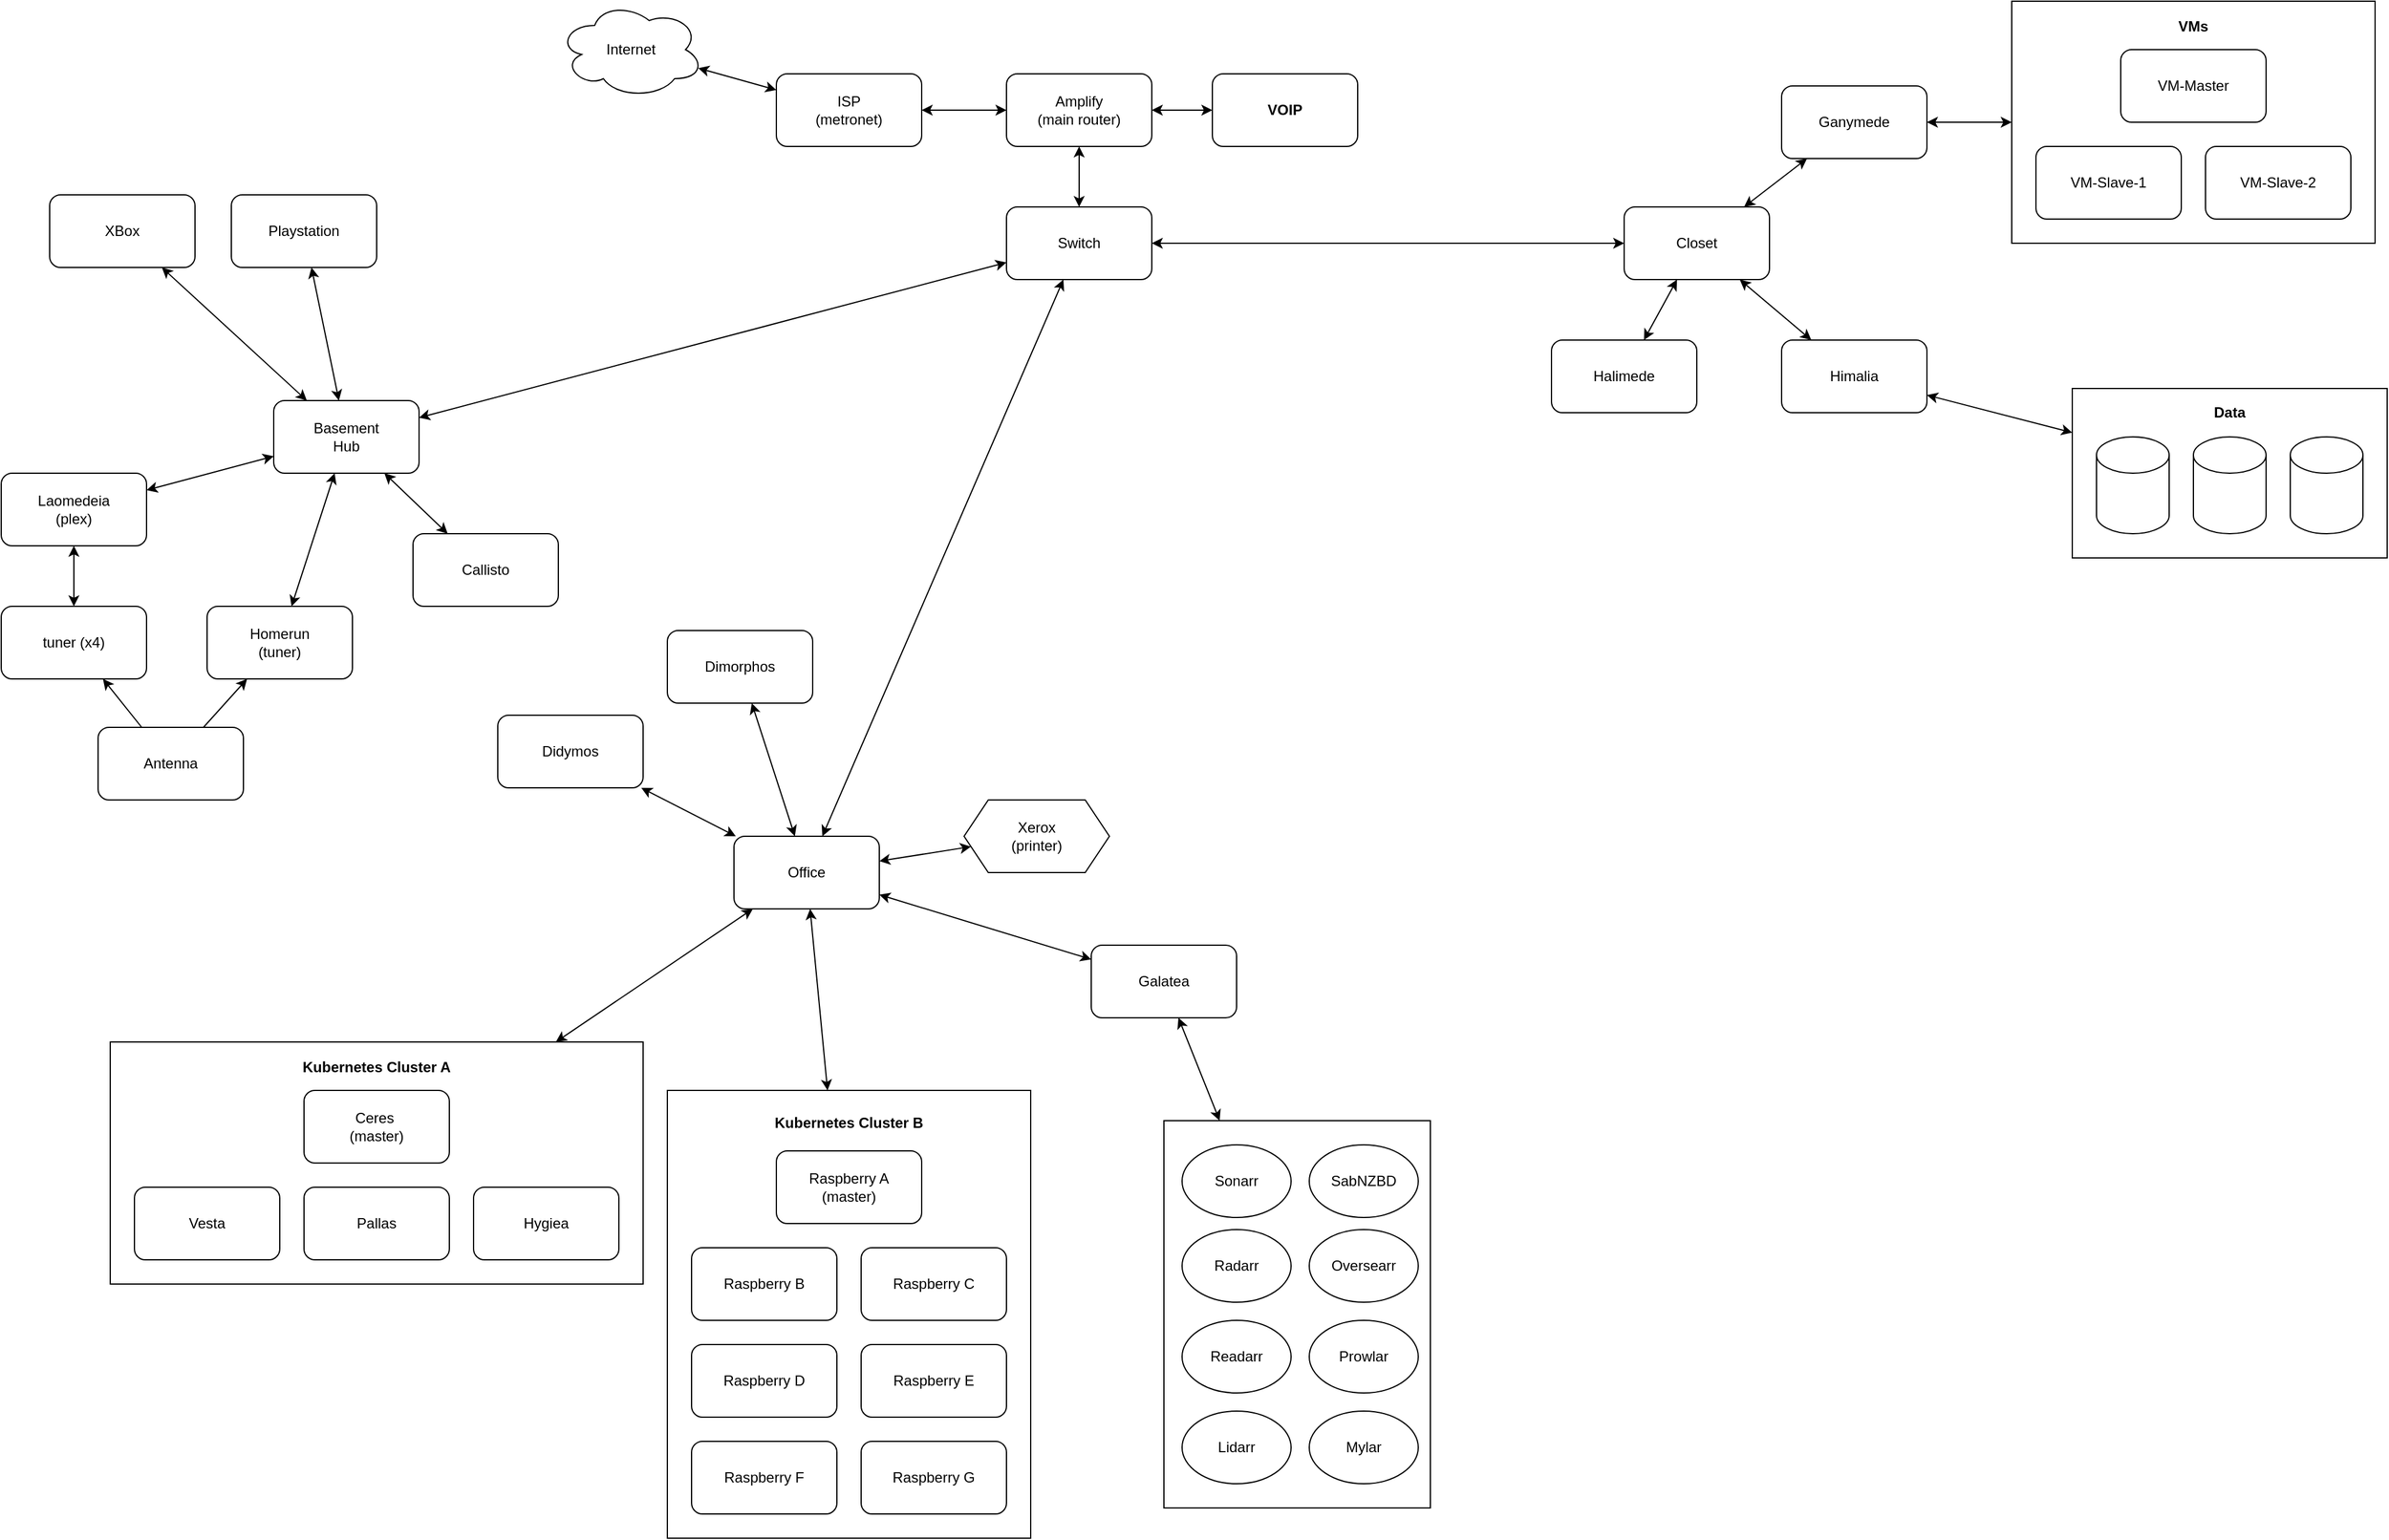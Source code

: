 <mxfile version="21.7.2" type="github">
  <diagram name="Page-1" id="GqnZevxX26okApEMltjo">
    <mxGraphModel dx="1802" dy="622" grid="1" gridSize="10" guides="1" tooltips="1" connect="1" arrows="1" fold="1" page="1" pageScale="1" pageWidth="850" pageHeight="1100" math="0" shadow="0">
      <root>
        <mxCell id="0" />
        <mxCell id="1" parent="0" />
        <mxCell id="WNSR9sGelbWniymkwJvs-2" value="Amplify&lt;br&gt;(main router)" style="rounded=1;whiteSpace=wrap;html=1;" vertex="1" parent="1">
          <mxGeometry x="250" y="80" width="120" height="60" as="geometry" />
        </mxCell>
        <mxCell id="WNSR9sGelbWniymkwJvs-3" value="Switch" style="rounded=1;whiteSpace=wrap;html=1;" vertex="1" parent="1">
          <mxGeometry x="250" y="190" width="120" height="60" as="geometry" />
        </mxCell>
        <mxCell id="WNSR9sGelbWniymkwJvs-4" value="VOIP" style="rounded=1;whiteSpace=wrap;html=1;fontStyle=1" vertex="1" parent="1">
          <mxGeometry x="420" y="80" width="120" height="60" as="geometry" />
        </mxCell>
        <mxCell id="WNSR9sGelbWniymkwJvs-5" value="" style="endArrow=classic;startArrow=classic;html=1;rounded=0;" edge="1" parent="1" source="WNSR9sGelbWniymkwJvs-59" target="WNSR9sGelbWniymkwJvs-60">
          <mxGeometry width="50" height="50" relative="1" as="geometry">
            <mxPoint x="200" y="110" as="sourcePoint" />
            <mxPoint x="450" y="310" as="targetPoint" />
          </mxGeometry>
        </mxCell>
        <mxCell id="WNSR9sGelbWniymkwJvs-6" value="" style="endArrow=classic;startArrow=classic;html=1;rounded=0;" edge="1" parent="1" source="WNSR9sGelbWniymkwJvs-2" target="WNSR9sGelbWniymkwJvs-4">
          <mxGeometry width="50" height="50" relative="1" as="geometry">
            <mxPoint x="400" y="360" as="sourcePoint" />
            <mxPoint x="450" y="310" as="targetPoint" />
          </mxGeometry>
        </mxCell>
        <mxCell id="WNSR9sGelbWniymkwJvs-7" value="" style="endArrow=classic;startArrow=classic;html=1;rounded=0;" edge="1" parent="1" source="WNSR9sGelbWniymkwJvs-3" target="WNSR9sGelbWniymkwJvs-2">
          <mxGeometry width="50" height="50" relative="1" as="geometry">
            <mxPoint x="400" y="360" as="sourcePoint" />
            <mxPoint x="450" y="310" as="targetPoint" />
          </mxGeometry>
        </mxCell>
        <mxCell id="WNSR9sGelbWniymkwJvs-8" value="Office" style="rounded=1;whiteSpace=wrap;html=1;" vertex="1" parent="1">
          <mxGeometry x="25" y="710" width="120" height="60" as="geometry" />
        </mxCell>
        <mxCell id="WNSR9sGelbWniymkwJvs-9" value="" style="endArrow=classic;startArrow=classic;html=1;rounded=0;" edge="1" parent="1" source="WNSR9sGelbWniymkwJvs-8" target="WNSR9sGelbWniymkwJvs-3">
          <mxGeometry width="50" height="50" relative="1" as="geometry">
            <mxPoint x="400" y="360" as="sourcePoint" />
            <mxPoint x="450" y="310" as="targetPoint" />
          </mxGeometry>
        </mxCell>
        <mxCell id="WNSR9sGelbWniymkwJvs-10" value="Xerox&lt;br&gt;(printer)" style="shape=hexagon;perimeter=hexagonPerimeter2;whiteSpace=wrap;html=1;fixedSize=1;" vertex="1" parent="1">
          <mxGeometry x="215" y="680" width="120" height="60" as="geometry" />
        </mxCell>
        <mxCell id="WNSR9sGelbWniymkwJvs-11" value="" style="endArrow=classic;startArrow=classic;html=1;rounded=0;" edge="1" parent="1" source="WNSR9sGelbWniymkwJvs-8" target="WNSR9sGelbWniymkwJvs-10">
          <mxGeometry width="50" height="50" relative="1" as="geometry">
            <mxPoint x="175" y="770" as="sourcePoint" />
            <mxPoint x="225" y="720" as="targetPoint" />
          </mxGeometry>
        </mxCell>
        <mxCell id="WNSR9sGelbWniymkwJvs-12" value="Dimorphos" style="rounded=1;whiteSpace=wrap;html=1;" vertex="1" parent="1">
          <mxGeometry x="-30" y="540" width="120" height="60" as="geometry" />
        </mxCell>
        <mxCell id="WNSR9sGelbWniymkwJvs-13" value="Didymos" style="rounded=1;whiteSpace=wrap;html=1;" vertex="1" parent="1">
          <mxGeometry x="-170" y="610" width="120" height="60" as="geometry" />
        </mxCell>
        <mxCell id="WNSR9sGelbWniymkwJvs-20" value="" style="endArrow=classic;startArrow=classic;html=1;rounded=0;" edge="1" parent="1" source="WNSR9sGelbWniymkwJvs-12" target="WNSR9sGelbWniymkwJvs-8">
          <mxGeometry width="50" height="50" relative="1" as="geometry">
            <mxPoint x="-55" y="900" as="sourcePoint" />
            <mxPoint x="-5" y="850" as="targetPoint" />
          </mxGeometry>
        </mxCell>
        <mxCell id="WNSR9sGelbWniymkwJvs-21" value="" style="endArrow=classic;startArrow=classic;html=1;rounded=0;" edge="1" parent="1" source="WNSR9sGelbWniymkwJvs-13" target="WNSR9sGelbWniymkwJvs-8">
          <mxGeometry width="50" height="50" relative="1" as="geometry">
            <mxPoint x="-55" y="930" as="sourcePoint" />
            <mxPoint x="-5" y="880" as="targetPoint" />
          </mxGeometry>
        </mxCell>
        <mxCell id="WNSR9sGelbWniymkwJvs-22" value="" style="endArrow=classic;startArrow=classic;html=1;rounded=0;" edge="1" parent="1" source="WNSR9sGelbWniymkwJvs-14" target="WNSR9sGelbWniymkwJvs-8">
          <mxGeometry width="50" height="50" relative="1" as="geometry">
            <mxPoint x="190" y="960" as="sourcePoint" />
            <mxPoint x="240" y="910" as="targetPoint" />
          </mxGeometry>
        </mxCell>
        <mxCell id="WNSR9sGelbWniymkwJvs-23" value="Galatea" style="rounded=1;whiteSpace=wrap;html=1;" vertex="1" parent="1">
          <mxGeometry x="320" y="800" width="120" height="60" as="geometry" />
        </mxCell>
        <mxCell id="WNSR9sGelbWniymkwJvs-24" value="" style="endArrow=classic;startArrow=classic;html=1;rounded=0;" edge="1" parent="1" source="WNSR9sGelbWniymkwJvs-23" target="WNSR9sGelbWniymkwJvs-8">
          <mxGeometry width="50" height="50" relative="1" as="geometry">
            <mxPoint x="380" y="830" as="sourcePoint" />
            <mxPoint x="430" y="780" as="targetPoint" />
          </mxGeometry>
        </mxCell>
        <mxCell id="WNSR9sGelbWniymkwJvs-35" value="" style="endArrow=classic;startArrow=classic;html=1;rounded=0;" edge="1" parent="1" source="WNSR9sGelbWniymkwJvs-25" target="WNSR9sGelbWniymkwJvs-8">
          <mxGeometry width="50" height="50" relative="1" as="geometry">
            <mxPoint x="250" y="880" as="sourcePoint" />
            <mxPoint x="300" y="830" as="targetPoint" />
          </mxGeometry>
        </mxCell>
        <mxCell id="WNSR9sGelbWniymkwJvs-36" value="" style="group" vertex="1" connectable="0" parent="1">
          <mxGeometry x="-30" y="920" width="300" height="370" as="geometry" />
        </mxCell>
        <mxCell id="WNSR9sGelbWniymkwJvs-25" value="&lt;b&gt;Kubernetes Cluster B&lt;br&gt;&lt;br&gt;&lt;br&gt;&lt;br&gt;&lt;br&gt;&lt;br&gt;&lt;br&gt;&lt;br&gt;&lt;br&gt;&lt;br&gt;&lt;br&gt;&lt;br&gt;&lt;br&gt;&lt;br&gt;&lt;br&gt;&lt;br&gt;&lt;br&gt;&lt;br&gt;&lt;br&gt;&lt;br&gt;&lt;br&gt;&lt;br&gt;&lt;br&gt;&lt;/b&gt;" style="rounded=0;whiteSpace=wrap;html=1;fontStyle=0;container=0;" vertex="1" parent="WNSR9sGelbWniymkwJvs-36">
          <mxGeometry width="300" height="370" as="geometry" />
        </mxCell>
        <mxCell id="WNSR9sGelbWniymkwJvs-26" value="Raspberry A&lt;br&gt;(master)" style="rounded=1;whiteSpace=wrap;html=1;fontStyle=0;container=0;" vertex="1" parent="WNSR9sGelbWniymkwJvs-36">
          <mxGeometry x="90" y="50" width="120" height="60" as="geometry" />
        </mxCell>
        <mxCell id="WNSR9sGelbWniymkwJvs-27" value="Raspberry B" style="rounded=1;whiteSpace=wrap;html=1;fontStyle=0;container=0;" vertex="1" parent="WNSR9sGelbWniymkwJvs-36">
          <mxGeometry x="20" y="130" width="120" height="60" as="geometry" />
        </mxCell>
        <mxCell id="WNSR9sGelbWniymkwJvs-28" value="Raspberry C" style="rounded=1;whiteSpace=wrap;html=1;fontStyle=0;container=0;" vertex="1" parent="WNSR9sGelbWniymkwJvs-36">
          <mxGeometry x="160" y="130" width="120" height="60" as="geometry" />
        </mxCell>
        <mxCell id="WNSR9sGelbWniymkwJvs-29" value="Raspberry D" style="rounded=1;whiteSpace=wrap;html=1;fontStyle=0;container=0;" vertex="1" parent="WNSR9sGelbWniymkwJvs-36">
          <mxGeometry x="20" y="210" width="120" height="60" as="geometry" />
        </mxCell>
        <mxCell id="WNSR9sGelbWniymkwJvs-30" value="Raspberry E" style="rounded=1;whiteSpace=wrap;html=1;fontStyle=0;container=0;" vertex="1" parent="WNSR9sGelbWniymkwJvs-36">
          <mxGeometry x="160" y="210" width="120" height="60" as="geometry" />
        </mxCell>
        <mxCell id="WNSR9sGelbWniymkwJvs-32" value="Raspberry F" style="rounded=1;whiteSpace=wrap;html=1;fontStyle=0;container=0;" vertex="1" parent="WNSR9sGelbWniymkwJvs-36">
          <mxGeometry x="20" y="290" width="120" height="60" as="geometry" />
        </mxCell>
        <mxCell id="WNSR9sGelbWniymkwJvs-33" value="Raspberry G" style="rounded=1;whiteSpace=wrap;html=1;fontStyle=0;container=0;" vertex="1" parent="WNSR9sGelbWniymkwJvs-36">
          <mxGeometry x="160" y="290" width="120" height="60" as="geometry" />
        </mxCell>
        <mxCell id="WNSR9sGelbWniymkwJvs-37" value="" style="group" vertex="1" connectable="0" parent="1">
          <mxGeometry x="-490" y="880" width="440" height="200" as="geometry" />
        </mxCell>
        <mxCell id="WNSR9sGelbWniymkwJvs-14" value="&lt;b&gt;Kubernetes Cluster A&lt;br&gt;&lt;br&gt;&lt;br&gt;&lt;br&gt;&lt;br&gt;&lt;br&gt;&lt;br&gt;&lt;br&gt;&lt;br&gt;&lt;br&gt;&lt;br&gt;&lt;br&gt;&lt;/b&gt;" style="rounded=0;whiteSpace=wrap;html=1;align=center;container=0;" vertex="1" parent="WNSR9sGelbWniymkwJvs-37">
          <mxGeometry width="440" height="200" as="geometry" />
        </mxCell>
        <mxCell id="WNSR9sGelbWniymkwJvs-15" value="Ceres&amp;nbsp;&lt;br&gt;(master)" style="rounded=1;whiteSpace=wrap;html=1;container=0;" vertex="1" parent="WNSR9sGelbWniymkwJvs-37">
          <mxGeometry x="160" y="40" width="120" height="60" as="geometry" />
        </mxCell>
        <mxCell id="WNSR9sGelbWniymkwJvs-16" value="Vesta" style="rounded=1;whiteSpace=wrap;html=1;container=0;" vertex="1" parent="WNSR9sGelbWniymkwJvs-37">
          <mxGeometry x="20" y="120" width="120" height="60" as="geometry" />
        </mxCell>
        <mxCell id="WNSR9sGelbWniymkwJvs-17" value="Pallas" style="rounded=1;whiteSpace=wrap;html=1;container=0;" vertex="1" parent="WNSR9sGelbWniymkwJvs-37">
          <mxGeometry x="160" y="120" width="120" height="60" as="geometry" />
        </mxCell>
        <mxCell id="WNSR9sGelbWniymkwJvs-18" value="Hygiea" style="rounded=1;whiteSpace=wrap;html=1;container=0;" vertex="1" parent="WNSR9sGelbWniymkwJvs-37">
          <mxGeometry x="300" y="120" width="120" height="60" as="geometry" />
        </mxCell>
        <mxCell id="WNSR9sGelbWniymkwJvs-38" value="Closet" style="rounded=1;whiteSpace=wrap;html=1;" vertex="1" parent="1">
          <mxGeometry x="760" y="190" width="120" height="60" as="geometry" />
        </mxCell>
        <mxCell id="WNSR9sGelbWniymkwJvs-39" value="" style="endArrow=classic;startArrow=classic;html=1;rounded=0;" edge="1" parent="1" source="WNSR9sGelbWniymkwJvs-3" target="WNSR9sGelbWniymkwJvs-38">
          <mxGeometry width="50" height="50" relative="1" as="geometry">
            <mxPoint x="640" y="270" as="sourcePoint" />
            <mxPoint x="690" y="220" as="targetPoint" />
          </mxGeometry>
        </mxCell>
        <mxCell id="WNSR9sGelbWniymkwJvs-40" value="Halimede" style="rounded=1;whiteSpace=wrap;html=1;" vertex="1" parent="1">
          <mxGeometry x="700" y="300" width="120" height="60" as="geometry" />
        </mxCell>
        <mxCell id="WNSR9sGelbWniymkwJvs-41" value="Himalia" style="rounded=1;whiteSpace=wrap;html=1;" vertex="1" parent="1">
          <mxGeometry x="890" y="300" width="120" height="60" as="geometry" />
        </mxCell>
        <mxCell id="WNSR9sGelbWniymkwJvs-42" value="Ganymede" style="rounded=1;whiteSpace=wrap;html=1;" vertex="1" parent="1">
          <mxGeometry x="890" y="90" width="120" height="60" as="geometry" />
        </mxCell>
        <mxCell id="WNSR9sGelbWniymkwJvs-43" value="" style="endArrow=classic;startArrow=classic;html=1;rounded=0;" edge="1" parent="1" source="WNSR9sGelbWniymkwJvs-38" target="WNSR9sGelbWniymkwJvs-42">
          <mxGeometry width="50" height="50" relative="1" as="geometry">
            <mxPoint x="890" y="310" as="sourcePoint" />
            <mxPoint x="940" y="260" as="targetPoint" />
          </mxGeometry>
        </mxCell>
        <mxCell id="WNSR9sGelbWniymkwJvs-44" value="" style="endArrow=classic;startArrow=classic;html=1;rounded=0;" edge="1" parent="1" source="WNSR9sGelbWniymkwJvs-38" target="WNSR9sGelbWniymkwJvs-41">
          <mxGeometry width="50" height="50" relative="1" as="geometry">
            <mxPoint x="650" y="210" as="sourcePoint" />
            <mxPoint x="700" y="160" as="targetPoint" />
          </mxGeometry>
        </mxCell>
        <mxCell id="WNSR9sGelbWniymkwJvs-45" value="" style="endArrow=classic;startArrow=classic;html=1;rounded=0;" edge="1" parent="1" source="WNSR9sGelbWniymkwJvs-40" target="WNSR9sGelbWniymkwJvs-38">
          <mxGeometry width="50" height="50" relative="1" as="geometry">
            <mxPoint x="900" y="450" as="sourcePoint" />
            <mxPoint x="950" y="400" as="targetPoint" />
          </mxGeometry>
        </mxCell>
        <mxCell id="WNSR9sGelbWniymkwJvs-50" value="" style="endArrow=classic;startArrow=classic;html=1;rounded=0;" edge="1" parent="1" source="WNSR9sGelbWniymkwJvs-42" target="WNSR9sGelbWniymkwJvs-46">
          <mxGeometry width="50" height="50" relative="1" as="geometry">
            <mxPoint x="1000" y="260" as="sourcePoint" />
            <mxPoint x="1050" y="210" as="targetPoint" />
          </mxGeometry>
        </mxCell>
        <mxCell id="WNSR9sGelbWniymkwJvs-51" value="" style="group" vertex="1" connectable="0" parent="1">
          <mxGeometry x="1080" y="20" width="300" height="200" as="geometry" />
        </mxCell>
        <mxCell id="WNSR9sGelbWniymkwJvs-46" value="&lt;b&gt;VMs&lt;br&gt;&lt;br&gt;&lt;br&gt;&lt;br&gt;&lt;br&gt;&lt;br&gt;&lt;br&gt;&lt;br&gt;&lt;br&gt;&lt;br&gt;&lt;br&gt;&lt;br&gt;&lt;/b&gt;" style="rounded=0;whiteSpace=wrap;html=1;" vertex="1" parent="WNSR9sGelbWniymkwJvs-51">
          <mxGeometry width="300" height="200" as="geometry" />
        </mxCell>
        <mxCell id="WNSR9sGelbWniymkwJvs-47" value="VM-Master" style="rounded=1;whiteSpace=wrap;html=1;" vertex="1" parent="WNSR9sGelbWniymkwJvs-51">
          <mxGeometry x="90" y="40" width="120" height="60" as="geometry" />
        </mxCell>
        <mxCell id="WNSR9sGelbWniymkwJvs-48" value="VM-Slave-1" style="rounded=1;whiteSpace=wrap;html=1;" vertex="1" parent="WNSR9sGelbWniymkwJvs-51">
          <mxGeometry x="20" y="120" width="120" height="60" as="geometry" />
        </mxCell>
        <mxCell id="WNSR9sGelbWniymkwJvs-49" value="VM-Slave-2" style="rounded=1;whiteSpace=wrap;html=1;" vertex="1" parent="WNSR9sGelbWniymkwJvs-51">
          <mxGeometry x="160" y="120" width="120" height="60" as="geometry" />
        </mxCell>
        <mxCell id="WNSR9sGelbWniymkwJvs-55" value="" style="endArrow=classic;startArrow=classic;html=1;rounded=0;" edge="1" parent="1" source="WNSR9sGelbWniymkwJvs-41" target="WNSR9sGelbWniymkwJvs-52">
          <mxGeometry width="50" height="50" relative="1" as="geometry">
            <mxPoint x="1080" y="330" as="sourcePoint" />
            <mxPoint x="1130" y="280" as="targetPoint" />
          </mxGeometry>
        </mxCell>
        <mxCell id="WNSR9sGelbWniymkwJvs-52" value="&lt;b&gt;Data&lt;br&gt;&lt;br&gt;&lt;br&gt;&lt;br&gt;&lt;br&gt;&lt;br&gt;&lt;br&gt;&lt;br&gt;&lt;/b&gt;" style="rounded=0;whiteSpace=wrap;html=1;container=0;" vertex="1" parent="1">
          <mxGeometry x="1130" y="340" width="260" height="140" as="geometry" />
        </mxCell>
        <mxCell id="WNSR9sGelbWniymkwJvs-53" value="" style="shape=cylinder3;whiteSpace=wrap;html=1;boundedLbl=1;backgroundOutline=1;size=15;container=0;" vertex="1" parent="1">
          <mxGeometry x="1150" y="380" width="60" height="80" as="geometry" />
        </mxCell>
        <mxCell id="WNSR9sGelbWniymkwJvs-57" value="" style="shape=cylinder3;whiteSpace=wrap;html=1;boundedLbl=1;backgroundOutline=1;size=15;container=0;" vertex="1" parent="1">
          <mxGeometry x="1230" y="380" width="60" height="80" as="geometry" />
        </mxCell>
        <mxCell id="WNSR9sGelbWniymkwJvs-58" value="" style="shape=cylinder3;whiteSpace=wrap;html=1;boundedLbl=1;backgroundOutline=1;size=15;container=0;" vertex="1" parent="1">
          <mxGeometry x="1310" y="380" width="60" height="80" as="geometry" />
        </mxCell>
        <mxCell id="WNSR9sGelbWniymkwJvs-59" value="Internet" style="ellipse;shape=cloud;whiteSpace=wrap;html=1;" vertex="1" parent="1">
          <mxGeometry x="-120" y="20" width="120" height="80" as="geometry" />
        </mxCell>
        <mxCell id="WNSR9sGelbWniymkwJvs-60" value="ISP&lt;br&gt;(metronet)" style="rounded=1;whiteSpace=wrap;html=1;" vertex="1" parent="1">
          <mxGeometry x="60" y="80" width="120" height="60" as="geometry" />
        </mxCell>
        <mxCell id="WNSR9sGelbWniymkwJvs-61" value="" style="endArrow=classic;startArrow=classic;html=1;rounded=0;" edge="1" parent="1" source="WNSR9sGelbWniymkwJvs-60" target="WNSR9sGelbWniymkwJvs-2">
          <mxGeometry width="50" height="50" relative="1" as="geometry">
            <mxPoint x="40" y="230" as="sourcePoint" />
            <mxPoint x="90" y="180" as="targetPoint" />
          </mxGeometry>
        </mxCell>
        <mxCell id="WNSR9sGelbWniymkwJvs-62" value="Basement&lt;br&gt;Hub" style="rounded=1;whiteSpace=wrap;html=1;" vertex="1" parent="1">
          <mxGeometry x="-355" y="350" width="120" height="60" as="geometry" />
        </mxCell>
        <mxCell id="WNSR9sGelbWniymkwJvs-63" value="" style="endArrow=classic;startArrow=classic;html=1;rounded=0;" edge="1" parent="1" source="WNSR9sGelbWniymkwJvs-62" target="WNSR9sGelbWniymkwJvs-3">
          <mxGeometry width="50" height="50" relative="1" as="geometry">
            <mxPoint x="-190" y="430" as="sourcePoint" />
            <mxPoint x="-140" y="380" as="targetPoint" />
          </mxGeometry>
        </mxCell>
        <mxCell id="WNSR9sGelbWniymkwJvs-64" value="Callisto" style="rounded=1;whiteSpace=wrap;html=1;" vertex="1" parent="1">
          <mxGeometry x="-240" y="460" width="120" height="60" as="geometry" />
        </mxCell>
        <mxCell id="WNSR9sGelbWniymkwJvs-65" value="Laomedeia&lt;br&gt;(plex)" style="rounded=1;whiteSpace=wrap;html=1;" vertex="1" parent="1">
          <mxGeometry x="-580" y="410" width="120" height="60" as="geometry" />
        </mxCell>
        <mxCell id="WNSR9sGelbWniymkwJvs-66" value="" style="endArrow=classic;startArrow=classic;html=1;rounded=0;" edge="1" parent="1" source="WNSR9sGelbWniymkwJvs-65" target="WNSR9sGelbWniymkwJvs-62">
          <mxGeometry width="50" height="50" relative="1" as="geometry">
            <mxPoint x="-335" y="590" as="sourcePoint" />
            <mxPoint x="-285" y="540" as="targetPoint" />
          </mxGeometry>
        </mxCell>
        <mxCell id="WNSR9sGelbWniymkwJvs-67" value="" style="endArrow=classic;startArrow=classic;html=1;rounded=0;" edge="1" parent="1" source="WNSR9sGelbWniymkwJvs-64" target="WNSR9sGelbWniymkwJvs-62">
          <mxGeometry width="50" height="50" relative="1" as="geometry">
            <mxPoint x="-335" y="590" as="sourcePoint" />
            <mxPoint x="-285" y="540" as="targetPoint" />
          </mxGeometry>
        </mxCell>
        <mxCell id="WNSR9sGelbWniymkwJvs-80" value="" style="group" vertex="1" connectable="0" parent="1">
          <mxGeometry x="380" y="945" width="220" height="320" as="geometry" />
        </mxCell>
        <mxCell id="WNSR9sGelbWniymkwJvs-69" value="" style="rounded=0;whiteSpace=wrap;html=1;" vertex="1" parent="WNSR9sGelbWniymkwJvs-80">
          <mxGeometry width="220" height="320" as="geometry" />
        </mxCell>
        <mxCell id="WNSR9sGelbWniymkwJvs-71" value="Sonarr" style="ellipse;whiteSpace=wrap;html=1;" vertex="1" parent="WNSR9sGelbWniymkwJvs-80">
          <mxGeometry x="15" y="20" width="90" height="60" as="geometry" />
        </mxCell>
        <mxCell id="WNSR9sGelbWniymkwJvs-72" value="Radarr" style="ellipse;whiteSpace=wrap;html=1;" vertex="1" parent="WNSR9sGelbWniymkwJvs-80">
          <mxGeometry x="15" y="90" width="90" height="60" as="geometry" />
        </mxCell>
        <mxCell id="WNSR9sGelbWniymkwJvs-73" value="Readarr" style="ellipse;whiteSpace=wrap;html=1;" vertex="1" parent="WNSR9sGelbWniymkwJvs-80">
          <mxGeometry x="15" y="165" width="90" height="60" as="geometry" />
        </mxCell>
        <mxCell id="WNSR9sGelbWniymkwJvs-74" value="Lidarr" style="ellipse;whiteSpace=wrap;html=1;" vertex="1" parent="WNSR9sGelbWniymkwJvs-80">
          <mxGeometry x="15" y="240" width="90" height="60" as="geometry" />
        </mxCell>
        <mxCell id="WNSR9sGelbWniymkwJvs-75" value="Mylar" style="ellipse;whiteSpace=wrap;html=1;" vertex="1" parent="WNSR9sGelbWniymkwJvs-80">
          <mxGeometry x="120" y="240" width="90" height="60" as="geometry" />
        </mxCell>
        <mxCell id="WNSR9sGelbWniymkwJvs-77" value="SabNZBD" style="ellipse;whiteSpace=wrap;html=1;" vertex="1" parent="WNSR9sGelbWniymkwJvs-80">
          <mxGeometry x="120" y="20" width="90" height="60" as="geometry" />
        </mxCell>
        <mxCell id="WNSR9sGelbWniymkwJvs-78" value="Oversearr" style="ellipse;whiteSpace=wrap;html=1;" vertex="1" parent="WNSR9sGelbWniymkwJvs-80">
          <mxGeometry x="120" y="90" width="90" height="60" as="geometry" />
        </mxCell>
        <mxCell id="WNSR9sGelbWniymkwJvs-79" value="Prowlar" style="ellipse;whiteSpace=wrap;html=1;" vertex="1" parent="WNSR9sGelbWniymkwJvs-80">
          <mxGeometry x="120" y="165" width="90" height="60" as="geometry" />
        </mxCell>
        <mxCell id="WNSR9sGelbWniymkwJvs-81" value="" style="endArrow=classic;startArrow=classic;html=1;rounded=0;" edge="1" parent="1" source="WNSR9sGelbWniymkwJvs-69" target="WNSR9sGelbWniymkwJvs-23">
          <mxGeometry width="50" height="50" relative="1" as="geometry">
            <mxPoint x="480" y="880" as="sourcePoint" />
            <mxPoint x="530" y="830" as="targetPoint" />
          </mxGeometry>
        </mxCell>
        <mxCell id="WNSR9sGelbWniymkwJvs-82" value="Homerun &lt;br&gt;(tuner)" style="rounded=1;whiteSpace=wrap;html=1;" vertex="1" parent="1">
          <mxGeometry x="-410" y="520" width="120" height="60" as="geometry" />
        </mxCell>
        <mxCell id="WNSR9sGelbWniymkwJvs-83" value="" style="endArrow=classic;startArrow=classic;html=1;rounded=0;" edge="1" parent="1" source="WNSR9sGelbWniymkwJvs-82" target="WNSR9sGelbWniymkwJvs-62">
          <mxGeometry width="50" height="50" relative="1" as="geometry">
            <mxPoint x="-275" y="540" as="sourcePoint" />
            <mxPoint x="-225" y="490" as="targetPoint" />
          </mxGeometry>
        </mxCell>
        <mxCell id="WNSR9sGelbWniymkwJvs-84" value="tuner (x4)" style="rounded=1;whiteSpace=wrap;html=1;" vertex="1" parent="1">
          <mxGeometry x="-580" y="520" width="120" height="60" as="geometry" />
        </mxCell>
        <mxCell id="WNSR9sGelbWniymkwJvs-85" value="" style="endArrow=classic;startArrow=classic;html=1;rounded=0;" edge="1" parent="1" source="WNSR9sGelbWniymkwJvs-84" target="WNSR9sGelbWniymkwJvs-65">
          <mxGeometry width="50" height="50" relative="1" as="geometry">
            <mxPoint x="-285" y="510" as="sourcePoint" />
            <mxPoint x="-285" y="420" as="targetPoint" />
          </mxGeometry>
        </mxCell>
        <mxCell id="WNSR9sGelbWniymkwJvs-86" value="Antenna" style="rounded=1;whiteSpace=wrap;html=1;" vertex="1" parent="1">
          <mxGeometry x="-500" y="620" width="120" height="60" as="geometry" />
        </mxCell>
        <mxCell id="WNSR9sGelbWniymkwJvs-87" value="" style="endArrow=classic;html=1;rounded=0;" edge="1" parent="1" source="WNSR9sGelbWniymkwJvs-86" target="WNSR9sGelbWniymkwJvs-82">
          <mxGeometry width="50" height="50" relative="1" as="geometry">
            <mxPoint x="-445" y="710" as="sourcePoint" />
            <mxPoint x="-395" y="660" as="targetPoint" />
          </mxGeometry>
        </mxCell>
        <mxCell id="WNSR9sGelbWniymkwJvs-88" value="" style="endArrow=classic;html=1;rounded=0;" edge="1" parent="1" source="WNSR9sGelbWniymkwJvs-86" target="WNSR9sGelbWniymkwJvs-84">
          <mxGeometry width="50" height="50" relative="1" as="geometry">
            <mxPoint x="-435" y="750" as="sourcePoint" />
            <mxPoint x="-385" y="700" as="targetPoint" />
          </mxGeometry>
        </mxCell>
        <mxCell id="WNSR9sGelbWniymkwJvs-89" value="XBox" style="rounded=1;whiteSpace=wrap;html=1;" vertex="1" parent="1">
          <mxGeometry x="-540" y="180" width="120" height="60" as="geometry" />
        </mxCell>
        <mxCell id="WNSR9sGelbWniymkwJvs-90" value="Playstation" style="rounded=1;whiteSpace=wrap;html=1;" vertex="1" parent="1">
          <mxGeometry x="-390" y="180" width="120" height="60" as="geometry" />
        </mxCell>
        <mxCell id="WNSR9sGelbWniymkwJvs-91" value="" style="endArrow=classic;startArrow=classic;html=1;rounded=0;" edge="1" parent="1" source="WNSR9sGelbWniymkwJvs-62" target="WNSR9sGelbWniymkwJvs-90">
          <mxGeometry width="50" height="50" relative="1" as="geometry">
            <mxPoint x="-275" y="350" as="sourcePoint" />
            <mxPoint x="-225" y="300" as="targetPoint" />
          </mxGeometry>
        </mxCell>
        <mxCell id="WNSR9sGelbWniymkwJvs-92" value="" style="endArrow=classic;startArrow=classic;html=1;rounded=0;" edge="1" parent="1" source="WNSR9sGelbWniymkwJvs-62" target="WNSR9sGelbWniymkwJvs-89">
          <mxGeometry width="50" height="50" relative="1" as="geometry">
            <mxPoint x="-425" y="360" as="sourcePoint" />
            <mxPoint x="-375" y="310" as="targetPoint" />
          </mxGeometry>
        </mxCell>
      </root>
    </mxGraphModel>
  </diagram>
</mxfile>
